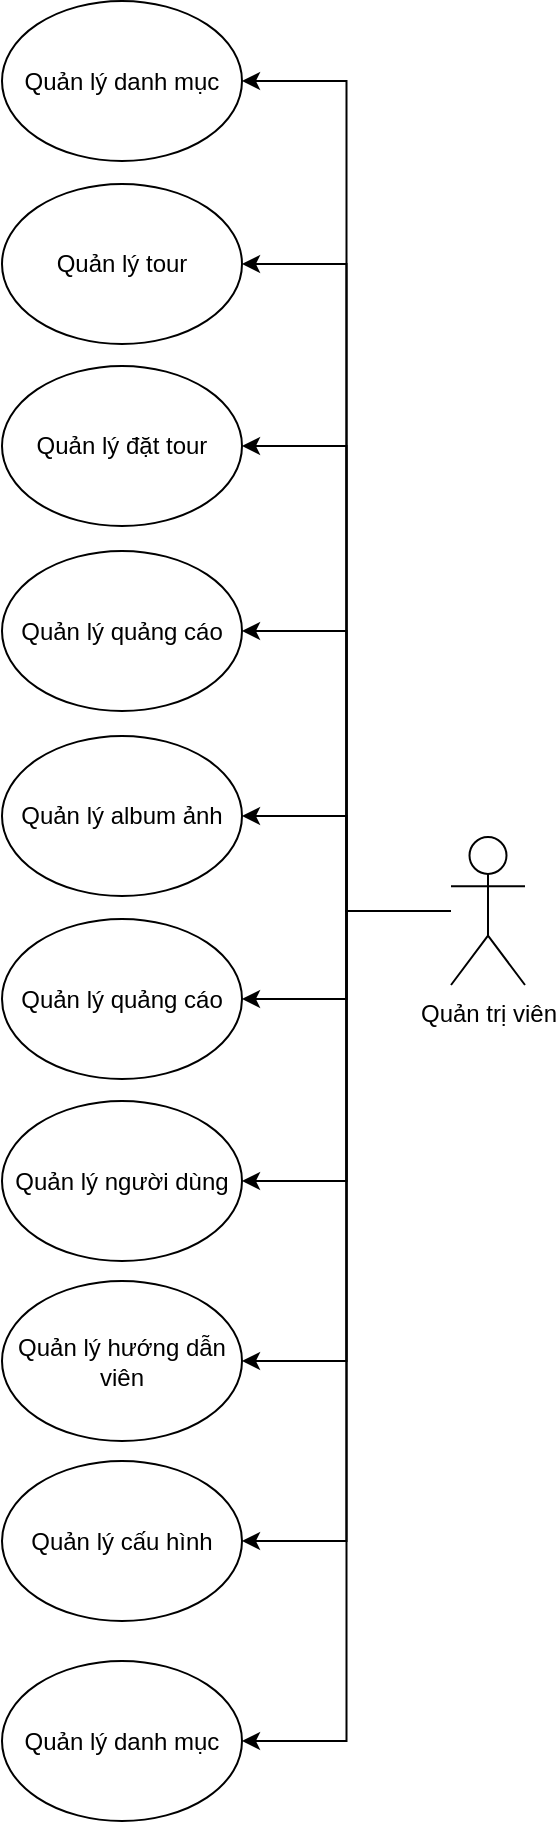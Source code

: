 <mxfile version="12.2.2" type="github" pages="1"><diagram id="GRNaxRGAWvOVpGVeaU-O" name="Page-1"><mxGraphModel dx="3520" dy="1950" grid="1" gridSize="10" guides="1" tooltips="1" connect="1" arrows="1" fold="1" page="1" pageScale="1" pageWidth="827" pageHeight="1169" math="0" shadow="0"><root><mxCell id="0"/><mxCell id="1" parent="0"/><mxCell id="oL0Hp4HcCtOk8BwhhGyv-21" style="edgeStyle=orthogonalEdgeStyle;rounded=0;orthogonalLoop=1;jettySize=auto;html=1;entryX=1;entryY=0.5;entryDx=0;entryDy=0;" edge="1" parent="1" source="oL0Hp4HcCtOk8BwhhGyv-1" target="oL0Hp4HcCtOk8BwhhGyv-7"><mxGeometry relative="1" as="geometry"/></mxCell><mxCell id="oL0Hp4HcCtOk8BwhhGyv-22" style="edgeStyle=orthogonalEdgeStyle;rounded=0;orthogonalLoop=1;jettySize=auto;html=1;" edge="1" parent="1" source="oL0Hp4HcCtOk8BwhhGyv-1" target="oL0Hp4HcCtOk8BwhhGyv-8"><mxGeometry relative="1" as="geometry"/></mxCell><mxCell id="oL0Hp4HcCtOk8BwhhGyv-23" style="edgeStyle=orthogonalEdgeStyle;rounded=0;orthogonalLoop=1;jettySize=auto;html=1;entryX=1;entryY=0.5;entryDx=0;entryDy=0;" edge="1" parent="1" source="oL0Hp4HcCtOk8BwhhGyv-1" target="oL0Hp4HcCtOk8BwhhGyv-9"><mxGeometry relative="1" as="geometry"/></mxCell><mxCell id="oL0Hp4HcCtOk8BwhhGyv-24" style="edgeStyle=orthogonalEdgeStyle;rounded=0;orthogonalLoop=1;jettySize=auto;html=1;entryX=1;entryY=0.5;entryDx=0;entryDy=0;" edge="1" parent="1" source="oL0Hp4HcCtOk8BwhhGyv-1" target="oL0Hp4HcCtOk8BwhhGyv-10"><mxGeometry relative="1" as="geometry"/></mxCell><mxCell id="oL0Hp4HcCtOk8BwhhGyv-25" style="edgeStyle=orthogonalEdgeStyle;rounded=0;orthogonalLoop=1;jettySize=auto;html=1;entryX=1;entryY=0.5;entryDx=0;entryDy=0;" edge="1" parent="1" source="oL0Hp4HcCtOk8BwhhGyv-1" target="oL0Hp4HcCtOk8BwhhGyv-11"><mxGeometry relative="1" as="geometry"/></mxCell><mxCell id="oL0Hp4HcCtOk8BwhhGyv-26" style="edgeStyle=orthogonalEdgeStyle;rounded=0;orthogonalLoop=1;jettySize=auto;html=1;entryX=1;entryY=0.5;entryDx=0;entryDy=0;" edge="1" parent="1" source="oL0Hp4HcCtOk8BwhhGyv-1" target="oL0Hp4HcCtOk8BwhhGyv-12"><mxGeometry relative="1" as="geometry"/></mxCell><mxCell id="oL0Hp4HcCtOk8BwhhGyv-27" style="edgeStyle=orthogonalEdgeStyle;rounded=0;orthogonalLoop=1;jettySize=auto;html=1;entryX=1;entryY=0.5;entryDx=0;entryDy=0;" edge="1" parent="1" source="oL0Hp4HcCtOk8BwhhGyv-1" target="oL0Hp4HcCtOk8BwhhGyv-17"><mxGeometry relative="1" as="geometry"/></mxCell><mxCell id="oL0Hp4HcCtOk8BwhhGyv-28" style="edgeStyle=orthogonalEdgeStyle;rounded=0;orthogonalLoop=1;jettySize=auto;html=1;entryX=1;entryY=0.5;entryDx=0;entryDy=0;" edge="1" parent="1" source="oL0Hp4HcCtOk8BwhhGyv-1" target="oL0Hp4HcCtOk8BwhhGyv-14"><mxGeometry relative="1" as="geometry"/></mxCell><mxCell id="oL0Hp4HcCtOk8BwhhGyv-29" style="edgeStyle=orthogonalEdgeStyle;rounded=0;orthogonalLoop=1;jettySize=auto;html=1;entryX=1;entryY=0.5;entryDx=0;entryDy=0;" edge="1" parent="1" source="oL0Hp4HcCtOk8BwhhGyv-1" target="oL0Hp4HcCtOk8BwhhGyv-15"><mxGeometry relative="1" as="geometry"/></mxCell><mxCell id="oL0Hp4HcCtOk8BwhhGyv-30" style="edgeStyle=orthogonalEdgeStyle;rounded=0;orthogonalLoop=1;jettySize=auto;html=1;entryX=1;entryY=0.5;entryDx=0;entryDy=0;" edge="1" parent="1" source="oL0Hp4HcCtOk8BwhhGyv-1" target="oL0Hp4HcCtOk8BwhhGyv-16"><mxGeometry relative="1" as="geometry"/></mxCell><mxCell id="oL0Hp4HcCtOk8BwhhGyv-1" value="Quản trị viên" style="shape=umlActor;verticalLabelPosition=bottom;labelBackgroundColor=#ffffff;verticalAlign=top;html=1;outlineConnect=0;" vertex="1" parent="1"><mxGeometry x="394.5" y="546.5" width="37" height="74" as="geometry"/></mxCell><mxCell id="oL0Hp4HcCtOk8BwhhGyv-7" value="Quản lý quảng cáo" style="ellipse;whiteSpace=wrap;html=1;" vertex="1" parent="1"><mxGeometry x="170" y="403.5" width="120" height="80" as="geometry"/></mxCell><mxCell id="oL0Hp4HcCtOk8BwhhGyv-8" value="Quản lý album ảnh&lt;span style=&quot;color: rgba(0 , 0 , 0 , 0) ; font-family: &amp;#34;helvetica&amp;#34; , &amp;#34;arial&amp;#34; , sans-serif ; font-size: 0px ; white-space: nowrap&quot;&gt;%3CmxGraphModel%3E%3Croot%3E%3CmxCell%20id%3D%220%22%2F%3E%3CmxCell%20id%3D%221%22%20parent%3D%220%22%2F%3E%3CmxCell%20id%3D%222%22%20value%3D%22Qu%E1%BA%A3n%20l%C3%BD%20qu%E1%BA%A3ng%20c%C3%A1o%22%20style%3D%22ellipse%3BwhiteSpace%3Dwrap%3Bhtml%3D1%3B%22%20vertex%3D%221%22%20parent%3D%221%22%3E%3CmxGeometry%20x%3D%22170%22%20y%3D%22480%22%20width%3D%22120%22%20height%3D%2280%22%20as%3D%22geometry%22%2F%3E%3C%2FmxCell%3E%3C%2Froot%3E%3C%2FmxGraphModel%3E&lt;/span&gt;" style="ellipse;whiteSpace=wrap;html=1;" vertex="1" parent="1"><mxGeometry x="170" y="496" width="120" height="80" as="geometry"/></mxCell><mxCell id="oL0Hp4HcCtOk8BwhhGyv-9" value="Quản lý quảng cáo" style="ellipse;whiteSpace=wrap;html=1;" vertex="1" parent="1"><mxGeometry x="170" y="587.5" width="120" height="80" as="geometry"/></mxCell><mxCell id="oL0Hp4HcCtOk8BwhhGyv-10" value="Quản lý người dùng" style="ellipse;whiteSpace=wrap;html=1;" vertex="1" parent="1"><mxGeometry x="170" y="678.5" width="120" height="80" as="geometry"/></mxCell><mxCell id="oL0Hp4HcCtOk8BwhhGyv-11" value="Quản lý hướng dẫn viên" style="ellipse;whiteSpace=wrap;html=1;" vertex="1" parent="1"><mxGeometry x="170" y="768.5" width="120" height="80" as="geometry"/></mxCell><mxCell id="oL0Hp4HcCtOk8BwhhGyv-12" value="Quản lý cấu hình" style="ellipse;whiteSpace=wrap;html=1;" vertex="1" parent="1"><mxGeometry x="170" y="858.5" width="120" height="80" as="geometry"/></mxCell><mxCell id="oL0Hp4HcCtOk8BwhhGyv-14" value="Quản lý đặt tour" style="ellipse;whiteSpace=wrap;html=1;" vertex="1" parent="1"><mxGeometry x="170" y="311" width="120" height="80" as="geometry"/></mxCell><mxCell id="oL0Hp4HcCtOk8BwhhGyv-15" value="Quản lý tour" style="ellipse;whiteSpace=wrap;html=1;" vertex="1" parent="1"><mxGeometry x="170" y="220" width="120" height="80" as="geometry"/></mxCell><mxCell id="oL0Hp4HcCtOk8BwhhGyv-16" value="Quản lý danh mục" style="ellipse;whiteSpace=wrap;html=1;" vertex="1" parent="1"><mxGeometry x="170" y="128.5" width="120" height="80" as="geometry"/></mxCell><mxCell id="oL0Hp4HcCtOk8BwhhGyv-17" value="Quản lý danh mục" style="ellipse;whiteSpace=wrap;html=1;" vertex="1" parent="1"><mxGeometry x="170" y="958.5" width="120" height="80" as="geometry"/></mxCell></root></mxGraphModel></diagram></mxfile>